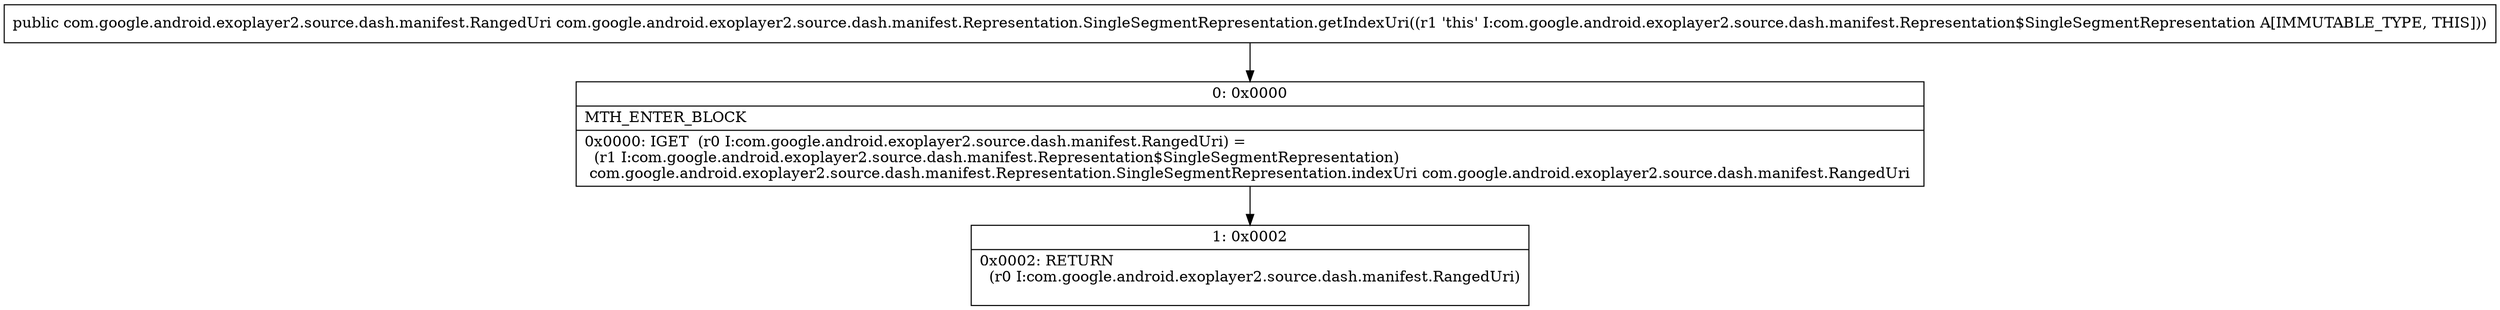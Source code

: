 digraph "CFG forcom.google.android.exoplayer2.source.dash.manifest.Representation.SingleSegmentRepresentation.getIndexUri()Lcom\/google\/android\/exoplayer2\/source\/dash\/manifest\/RangedUri;" {
Node_0 [shape=record,label="{0\:\ 0x0000|MTH_ENTER_BLOCK\l|0x0000: IGET  (r0 I:com.google.android.exoplayer2.source.dash.manifest.RangedUri) = \l  (r1 I:com.google.android.exoplayer2.source.dash.manifest.Representation$SingleSegmentRepresentation)\l com.google.android.exoplayer2.source.dash.manifest.Representation.SingleSegmentRepresentation.indexUri com.google.android.exoplayer2.source.dash.manifest.RangedUri \l}"];
Node_1 [shape=record,label="{1\:\ 0x0002|0x0002: RETURN  \l  (r0 I:com.google.android.exoplayer2.source.dash.manifest.RangedUri)\l \l}"];
MethodNode[shape=record,label="{public com.google.android.exoplayer2.source.dash.manifest.RangedUri com.google.android.exoplayer2.source.dash.manifest.Representation.SingleSegmentRepresentation.getIndexUri((r1 'this' I:com.google.android.exoplayer2.source.dash.manifest.Representation$SingleSegmentRepresentation A[IMMUTABLE_TYPE, THIS])) }"];
MethodNode -> Node_0;
Node_0 -> Node_1;
}

